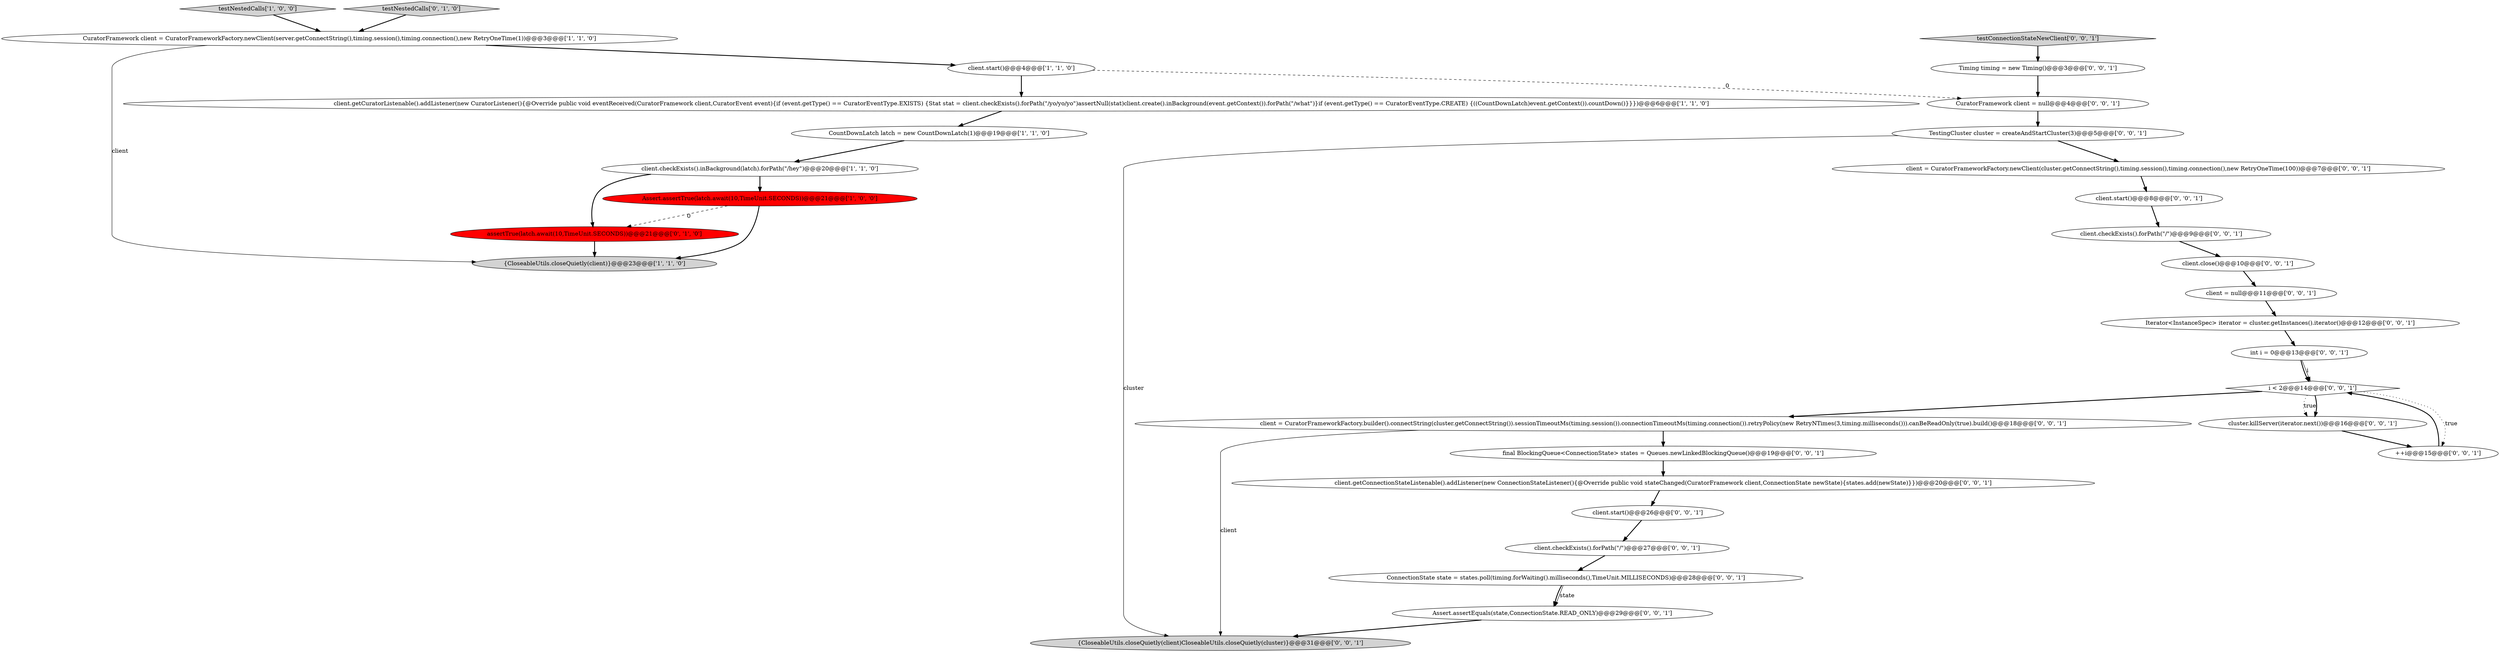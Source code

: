 digraph {
3 [style = filled, label = "testNestedCalls['1', '0', '0']", fillcolor = lightgray, shape = diamond image = "AAA0AAABBB1BBB"];
21 [style = filled, label = "client.start()@@@26@@@['0', '0', '1']", fillcolor = white, shape = ellipse image = "AAA0AAABBB3BBB"];
25 [style = filled, label = "client.close()@@@10@@@['0', '0', '1']", fillcolor = white, shape = ellipse image = "AAA0AAABBB3BBB"];
9 [style = filled, label = "assertTrue(latch.await(10,TimeUnit.SECONDS))@@@21@@@['0', '1', '0']", fillcolor = red, shape = ellipse image = "AAA1AAABBB2BBB"];
2 [style = filled, label = "{CloseableUtils.closeQuietly(client)}@@@23@@@['1', '1', '0']", fillcolor = lightgray, shape = ellipse image = "AAA0AAABBB1BBB"];
30 [style = filled, label = "client.start()@@@8@@@['0', '0', '1']", fillcolor = white, shape = ellipse image = "AAA0AAABBB3BBB"];
12 [style = filled, label = "Timing timing = new Timing()@@@3@@@['0', '0', '1']", fillcolor = white, shape = ellipse image = "AAA0AAABBB3BBB"];
26 [style = filled, label = "final BlockingQueue<ConnectionState> states = Queues.newLinkedBlockingQueue()@@@19@@@['0', '0', '1']", fillcolor = white, shape = ellipse image = "AAA0AAABBB3BBB"];
24 [style = filled, label = "i < 2@@@14@@@['0', '0', '1']", fillcolor = white, shape = diamond image = "AAA0AAABBB3BBB"];
13 [style = filled, label = "++i@@@15@@@['0', '0', '1']", fillcolor = white, shape = ellipse image = "AAA0AAABBB3BBB"];
31 [style = filled, label = "client = CuratorFrameworkFactory.builder().connectString(cluster.getConnectString()).sessionTimeoutMs(timing.session()).connectionTimeoutMs(timing.connection()).retryPolicy(new RetryNTimes(3,timing.milliseconds())).canBeReadOnly(true).build()@@@18@@@['0', '0', '1']", fillcolor = white, shape = ellipse image = "AAA0AAABBB3BBB"];
18 [style = filled, label = "client = CuratorFrameworkFactory.newClient(cluster.getConnectString(),timing.session(),timing.connection(),new RetryOneTime(100))@@@7@@@['0', '0', '1']", fillcolor = white, shape = ellipse image = "AAA0AAABBB3BBB"];
17 [style = filled, label = "client.checkExists().forPath(\"/\")@@@9@@@['0', '0', '1']", fillcolor = white, shape = ellipse image = "AAA0AAABBB3BBB"];
1 [style = filled, label = "CountDownLatch latch = new CountDownLatch(1)@@@19@@@['1', '1', '0']", fillcolor = white, shape = ellipse image = "AAA0AAABBB1BBB"];
10 [style = filled, label = "testConnectionStateNewClient['0', '0', '1']", fillcolor = lightgray, shape = diamond image = "AAA0AAABBB3BBB"];
27 [style = filled, label = "TestingCluster cluster = createAndStartCluster(3)@@@5@@@['0', '0', '1']", fillcolor = white, shape = ellipse image = "AAA0AAABBB3BBB"];
16 [style = filled, label = "client.checkExists().forPath(\"/\")@@@27@@@['0', '0', '1']", fillcolor = white, shape = ellipse image = "AAA0AAABBB3BBB"];
0 [style = filled, label = "client.getCuratorListenable().addListener(new CuratorListener(){@Override public void eventReceived(CuratorFramework client,CuratorEvent event){if (event.getType() == CuratorEventType.EXISTS) {Stat stat = client.checkExists().forPath(\"/yo/yo/yo\")assertNull(stat)client.create().inBackground(event.getContext()).forPath(\"/what\")}if (event.getType() == CuratorEventType.CREATE) {((CountDownLatch)event.getContext()).countDown()}}})@@@6@@@['1', '1', '0']", fillcolor = white, shape = ellipse image = "AAA0AAABBB1BBB"];
7 [style = filled, label = "CuratorFramework client = CuratorFrameworkFactory.newClient(server.getConnectString(),timing.session(),timing.connection(),new RetryOneTime(1))@@@3@@@['1', '1', '0']", fillcolor = white, shape = ellipse image = "AAA0AAABBB1BBB"];
14 [style = filled, label = "cluster.killServer(iterator.next())@@@16@@@['0', '0', '1']", fillcolor = white, shape = ellipse image = "AAA0AAABBB3BBB"];
29 [style = filled, label = "ConnectionState state = states.poll(timing.forWaiting().milliseconds(),TimeUnit.MILLISECONDS)@@@28@@@['0', '0', '1']", fillcolor = white, shape = ellipse image = "AAA0AAABBB3BBB"];
20 [style = filled, label = "int i = 0@@@13@@@['0', '0', '1']", fillcolor = white, shape = ellipse image = "AAA0AAABBB3BBB"];
22 [style = filled, label = "CuratorFramework client = null@@@4@@@['0', '0', '1']", fillcolor = white, shape = ellipse image = "AAA0AAABBB3BBB"];
15 [style = filled, label = "client.getConnectionStateListenable().addListener(new ConnectionStateListener(){@Override public void stateChanged(CuratorFramework client,ConnectionState newState){states.add(newState)}})@@@20@@@['0', '0', '1']", fillcolor = white, shape = ellipse image = "AAA0AAABBB3BBB"];
8 [style = filled, label = "testNestedCalls['0', '1', '0']", fillcolor = lightgray, shape = diamond image = "AAA0AAABBB2BBB"];
23 [style = filled, label = "Iterator<InstanceSpec> iterator = cluster.getInstances().iterator()@@@12@@@['0', '0', '1']", fillcolor = white, shape = ellipse image = "AAA0AAABBB3BBB"];
5 [style = filled, label = "Assert.assertTrue(latch.await(10,TimeUnit.SECONDS))@@@21@@@['1', '0', '0']", fillcolor = red, shape = ellipse image = "AAA1AAABBB1BBB"];
28 [style = filled, label = "Assert.assertEquals(state,ConnectionState.READ_ONLY)@@@29@@@['0', '0', '1']", fillcolor = white, shape = ellipse image = "AAA0AAABBB3BBB"];
6 [style = filled, label = "client.start()@@@4@@@['1', '1', '0']", fillcolor = white, shape = ellipse image = "AAA0AAABBB1BBB"];
11 [style = filled, label = "client = null@@@11@@@['0', '0', '1']", fillcolor = white, shape = ellipse image = "AAA0AAABBB3BBB"];
19 [style = filled, label = "{CloseableUtils.closeQuietly(client)CloseableUtils.closeQuietly(cluster)}@@@31@@@['0', '0', '1']", fillcolor = lightgray, shape = ellipse image = "AAA0AAABBB3BBB"];
4 [style = filled, label = "client.checkExists().inBackground(latch).forPath(\"/hey\")@@@20@@@['1', '1', '0']", fillcolor = white, shape = ellipse image = "AAA0AAABBB1BBB"];
4->9 [style = bold, label=""];
17->25 [style = bold, label=""];
27->18 [style = bold, label=""];
1->4 [style = bold, label=""];
23->20 [style = bold, label=""];
7->2 [style = solid, label="client"];
30->17 [style = bold, label=""];
13->24 [style = bold, label=""];
24->14 [style = dotted, label="true"];
9->2 [style = bold, label=""];
15->21 [style = bold, label=""];
16->29 [style = bold, label=""];
18->30 [style = bold, label=""];
5->9 [style = dashed, label="0"];
6->0 [style = bold, label=""];
31->19 [style = solid, label="client"];
6->22 [style = dashed, label="0"];
8->7 [style = bold, label=""];
24->14 [style = bold, label=""];
29->28 [style = bold, label=""];
31->26 [style = bold, label=""];
5->2 [style = bold, label=""];
22->27 [style = bold, label=""];
3->7 [style = bold, label=""];
24->31 [style = bold, label=""];
25->11 [style = bold, label=""];
10->12 [style = bold, label=""];
0->1 [style = bold, label=""];
7->6 [style = bold, label=""];
26->15 [style = bold, label=""];
29->28 [style = solid, label="state"];
28->19 [style = bold, label=""];
21->16 [style = bold, label=""];
14->13 [style = bold, label=""];
27->19 [style = solid, label="cluster"];
20->24 [style = bold, label=""];
20->24 [style = solid, label="i"];
11->23 [style = bold, label=""];
4->5 [style = bold, label=""];
12->22 [style = bold, label=""];
24->13 [style = dotted, label="true"];
}
